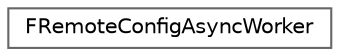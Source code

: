 digraph "Graphical Class Hierarchy"
{
 // INTERACTIVE_SVG=YES
 // LATEX_PDF_SIZE
  bgcolor="transparent";
  edge [fontname=Helvetica,fontsize=10,labelfontname=Helvetica,labelfontsize=10];
  node [fontname=Helvetica,fontsize=10,shape=box,height=0.2,width=0.4];
  rankdir="LR";
  Node0 [id="Node000000",label="FRemoteConfigAsyncWorker",height=0.2,width=0.4,color="grey40", fillcolor="white", style="filled",URL="$de/d7f/classFRemoteConfigAsyncWorker.html",tooltip="Async task that handles the IO of a remote config file."];
}
